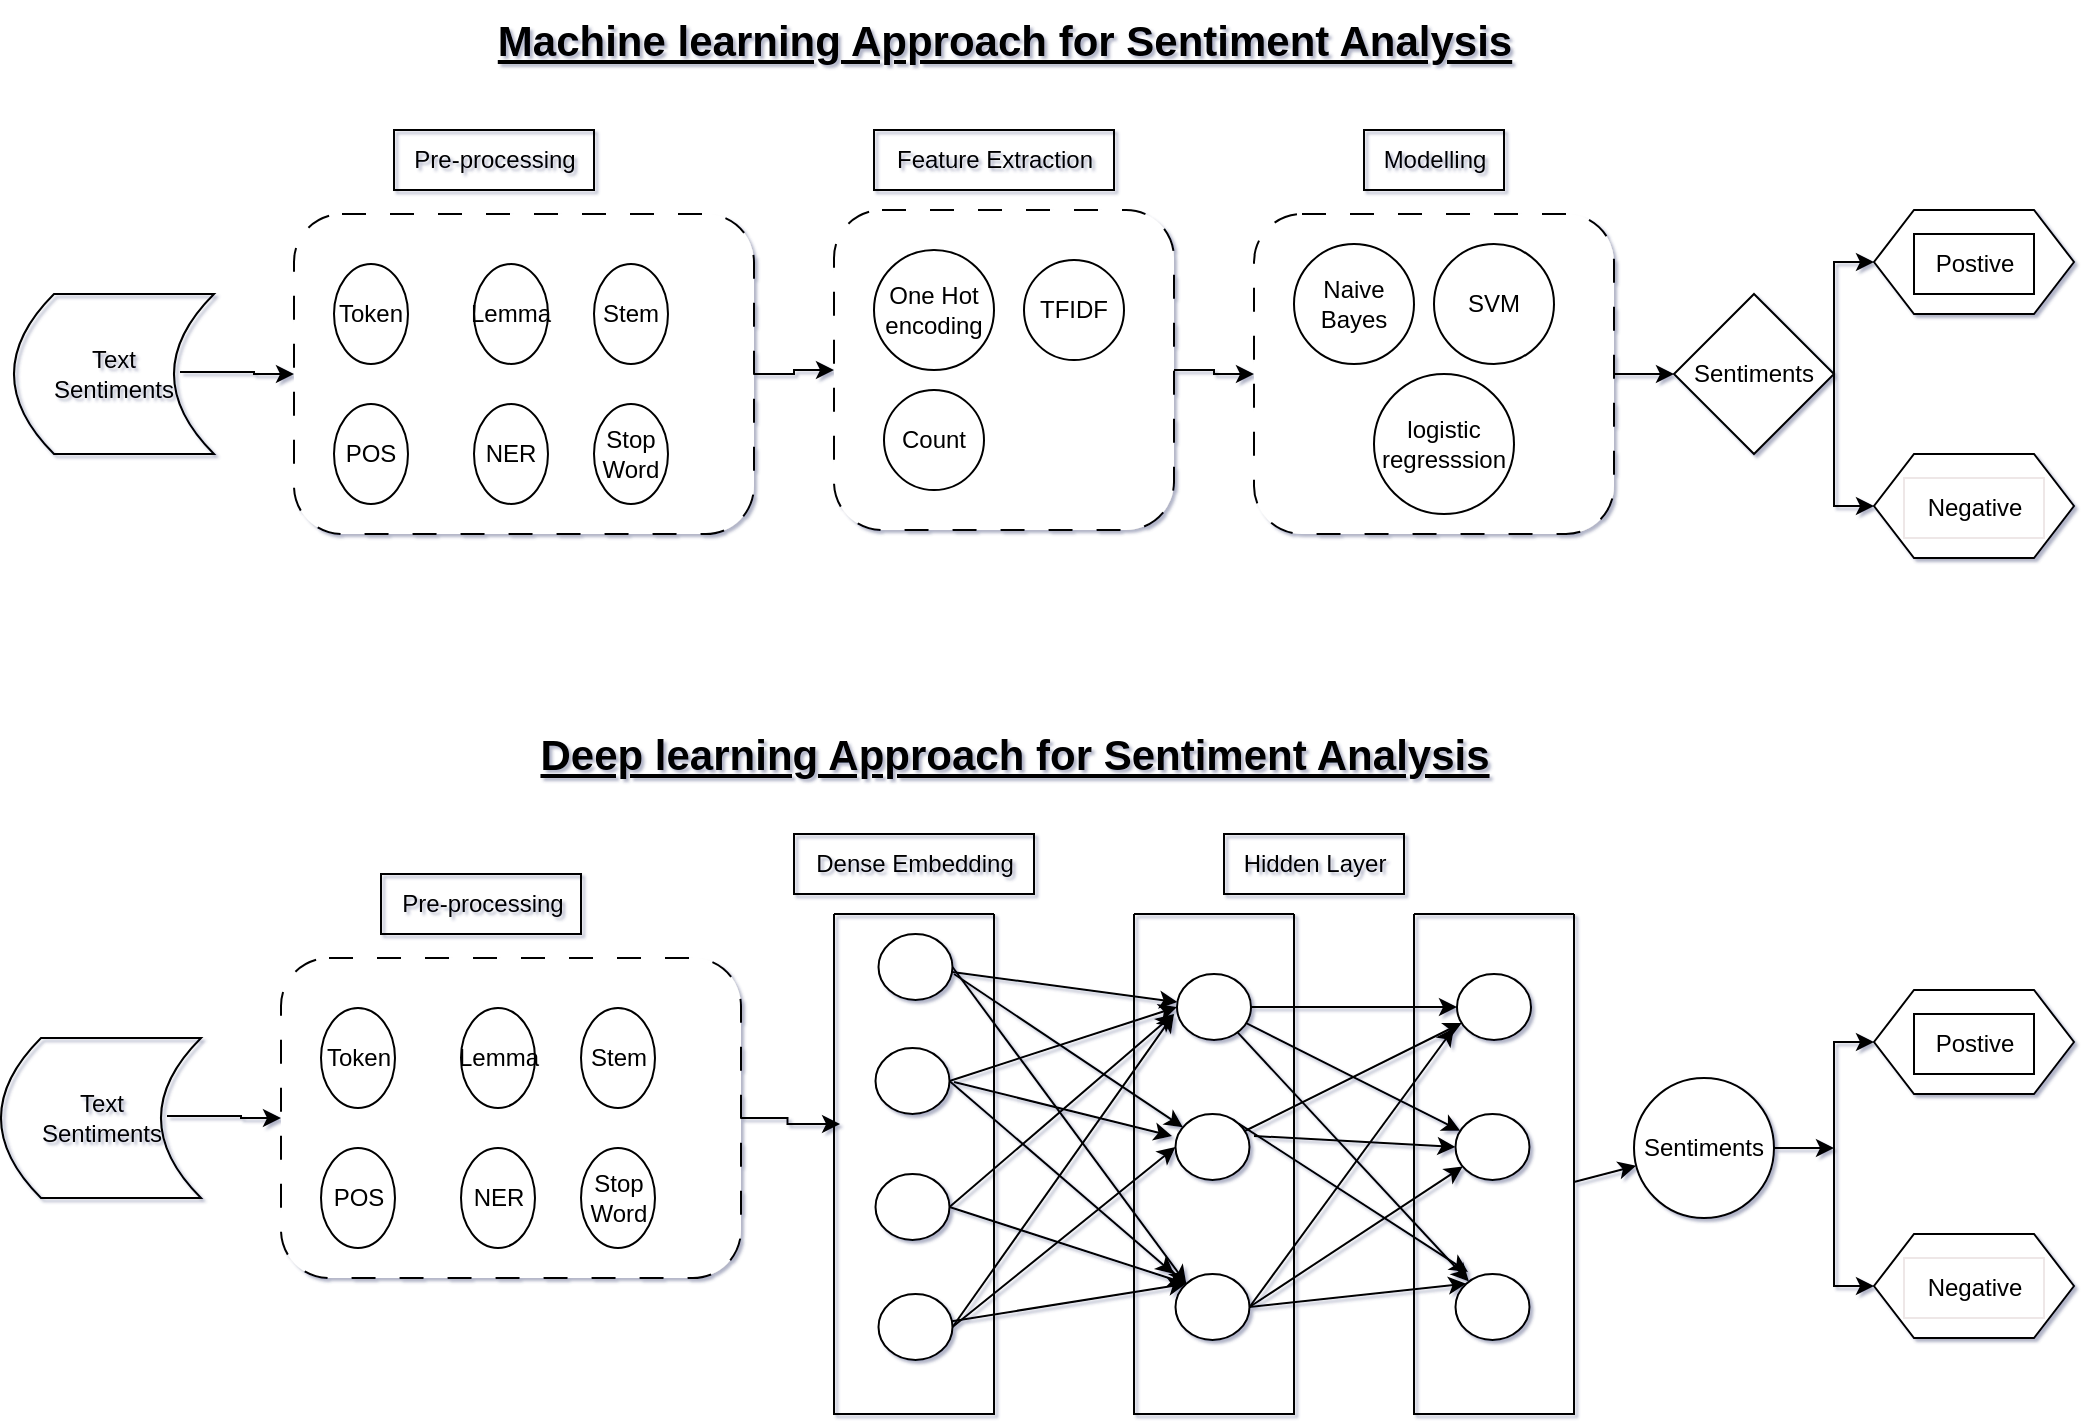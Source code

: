 <mxfile version="24.0.7" type="github" pages="3">
  <diagram id="yPxyJZ8AM_hMuL3Unpa9" name="complex gitflow">
    <mxGraphModel dx="1386" dy="785" grid="1" gridSize="1000" guides="1" tooltips="1" connect="1" arrows="1" fold="1" page="1" pageScale="1" pageWidth="1100" pageHeight="850" background="#FFFFFF" math="0" shadow="1">
      <root>
        <mxCell id="0" />
        <mxCell id="1" parent="0" />
        <mxCell id="4QupIb8iLS8ZjlGMn9zY-9" style="edgeStyle=orthogonalEdgeStyle;rounded=0;hachureGap=4;orthogonalLoop=1;jettySize=auto;html=1;exitX=0.83;exitY=0.488;exitDx=0;exitDy=0;entryX=0;entryY=0.5;entryDx=0;entryDy=0;exitPerimeter=0;" parent="1" source="zV0c77pq8J_n4XPMc49B-2" target="zV0c77pq8J_n4XPMc49B-3" edge="1">
          <mxGeometry relative="1" as="geometry" />
        </mxCell>
        <mxCell id="zV0c77pq8J_n4XPMc49B-2" value="Text &lt;br&gt;Sentiments" style="shape=dataStorage;whiteSpace=wrap;html=1;fixedSize=1;gradientColor=none;fillColor=none;strokeColor=#000000;" parent="1" vertex="1">
          <mxGeometry x="30" y="160" width="100" height="80" as="geometry" />
        </mxCell>
        <mxCell id="4QupIb8iLS8ZjlGMn9zY-8" style="edgeStyle=orthogonalEdgeStyle;rounded=0;hachureGap=4;orthogonalLoop=1;jettySize=auto;html=1;" parent="1" source="zV0c77pq8J_n4XPMc49B-3" target="zV0c77pq8J_n4XPMc49B-13" edge="1">
          <mxGeometry relative="1" as="geometry" />
        </mxCell>
        <mxCell id="zV0c77pq8J_n4XPMc49B-3" value="" style="rounded=1;whiteSpace=wrap;html=1;dashed=1;dashPattern=12 12;strokeColor=#000000;" parent="1" vertex="1">
          <mxGeometry x="170" y="120" width="230" height="160" as="geometry" />
        </mxCell>
        <mxCell id="zV0c77pq8J_n4XPMc49B-4" value="Token" style="ellipse;whiteSpace=wrap;html=1;aspect=fixed;strokeColor=#000000;" parent="1" vertex="1">
          <mxGeometry x="190" y="145" width="37" height="50" as="geometry" />
        </mxCell>
        <mxCell id="zV0c77pq8J_n4XPMc49B-5" value="Lemma" style="ellipse;whiteSpace=wrap;html=1;aspect=fixed;strokeColor=#000000;" parent="1" vertex="1">
          <mxGeometry x="260" y="145" width="37" height="50" as="geometry" />
        </mxCell>
        <mxCell id="zV0c77pq8J_n4XPMc49B-6" value="Stem" style="ellipse;whiteSpace=wrap;html=1;aspect=fixed;strokeColor=#000000;" parent="1" vertex="1">
          <mxGeometry x="320" y="145" width="37" height="50" as="geometry" />
        </mxCell>
        <mxCell id="zV0c77pq8J_n4XPMc49B-7" value="POS" style="ellipse;whiteSpace=wrap;html=1;aspect=fixed;strokeColor=#000000;" parent="1" vertex="1">
          <mxGeometry x="190" y="215" width="37" height="50" as="geometry" />
        </mxCell>
        <mxCell id="zV0c77pq8J_n4XPMc49B-8" value="NER" style="ellipse;whiteSpace=wrap;html=1;aspect=fixed;strokeColor=#000000;" parent="1" vertex="1">
          <mxGeometry x="260" y="215" width="37" height="50" as="geometry" />
        </mxCell>
        <mxCell id="zV0c77pq8J_n4XPMc49B-9" value="Stop Word" style="ellipse;whiteSpace=wrap;html=1;aspect=fixed;strokeColor=#000000;" parent="1" vertex="1">
          <mxGeometry x="320" y="215" width="37" height="50" as="geometry" />
        </mxCell>
        <mxCell id="zV0c77pq8J_n4XPMc49B-10" value="Pre-processing" style="text;html=1;align=center;verticalAlign=middle;resizable=0;points=[];autosize=1;strokeColor=#000000;fillColor=none;" parent="1" vertex="1">
          <mxGeometry x="220" y="78" width="100" height="30" as="geometry" />
        </mxCell>
        <mxCell id="4QupIb8iLS8ZjlGMn9zY-10" style="edgeStyle=orthogonalEdgeStyle;rounded=0;hachureGap=4;orthogonalLoop=1;jettySize=auto;html=1;entryX=0;entryY=0.5;entryDx=0;entryDy=0;" parent="1" source="zV0c77pq8J_n4XPMc49B-13" target="zV0c77pq8J_n4XPMc49B-22" edge="1">
          <mxGeometry relative="1" as="geometry" />
        </mxCell>
        <mxCell id="zV0c77pq8J_n4XPMc49B-13" value="" style="rounded=1;whiteSpace=wrap;html=1;dashed=1;dashPattern=12 12;strokeColor=#000000;" parent="1" vertex="1">
          <mxGeometry x="440" y="118" width="170" height="160" as="geometry" />
        </mxCell>
        <mxCell id="zV0c77pq8J_n4XPMc49B-14" value="One Hot encoding" style="ellipse;whiteSpace=wrap;html=1;aspect=fixed;strokeColor=#000000;" parent="1" vertex="1">
          <mxGeometry x="460" y="138" width="60" height="60" as="geometry" />
        </mxCell>
        <mxCell id="zV0c77pq8J_n4XPMc49B-16" value="TFIDF" style="ellipse;whiteSpace=wrap;html=1;aspect=fixed;strokeColor=#000000;" parent="1" vertex="1">
          <mxGeometry x="535" y="143" width="50" height="50" as="geometry" />
        </mxCell>
        <mxCell id="zV0c77pq8J_n4XPMc49B-18" value="Count" style="ellipse;whiteSpace=wrap;html=1;aspect=fixed;strokeColor=#000000;" parent="1" vertex="1">
          <mxGeometry x="465" y="208" width="50" height="50" as="geometry" />
        </mxCell>
        <mxCell id="zV0c77pq8J_n4XPMc49B-20" value="Feature Extraction" style="text;html=1;align=center;verticalAlign=middle;resizable=0;points=[];autosize=1;strokeColor=#000000;fillColor=none;" parent="1" vertex="1">
          <mxGeometry x="460" y="78" width="120" height="30" as="geometry" />
        </mxCell>
        <mxCell id="4QupIb8iLS8ZjlGMn9zY-11" style="edgeStyle=orthogonalEdgeStyle;rounded=0;hachureGap=4;orthogonalLoop=1;jettySize=auto;html=1;entryX=0;entryY=0.5;entryDx=0;entryDy=0;" parent="1" source="zV0c77pq8J_n4XPMc49B-22" target="zV0c77pq8J_n4XPMc49B-27" edge="1">
          <mxGeometry relative="1" as="geometry" />
        </mxCell>
        <mxCell id="zV0c77pq8J_n4XPMc49B-22" value="" style="rounded=1;whiteSpace=wrap;html=1;dashed=1;dashPattern=12 12;strokeColor=#000000;" parent="1" vertex="1">
          <mxGeometry x="650" y="120" width="180" height="160" as="geometry" />
        </mxCell>
        <mxCell id="zV0c77pq8J_n4XPMc49B-23" value="Modelling" style="text;html=1;align=center;verticalAlign=middle;resizable=0;points=[];autosize=1;strokeColor=#000000;fillColor=none;" parent="1" vertex="1">
          <mxGeometry x="705" y="78" width="70" height="30" as="geometry" />
        </mxCell>
        <mxCell id="zV0c77pq8J_n4XPMc49B-24" value="Naive Bayes" style="ellipse;whiteSpace=wrap;html=1;aspect=fixed;strokeColor=#000000;" parent="1" vertex="1">
          <mxGeometry x="670" y="135" width="60" height="60" as="geometry" />
        </mxCell>
        <mxCell id="zV0c77pq8J_n4XPMc49B-25" value="SVM" style="ellipse;whiteSpace=wrap;html=1;aspect=fixed;strokeColor=#000000;" parent="1" vertex="1">
          <mxGeometry x="740" y="135" width="60" height="60" as="geometry" />
        </mxCell>
        <mxCell id="zV0c77pq8J_n4XPMc49B-26" value="logistic regresssion" style="ellipse;whiteSpace=wrap;html=1;aspect=fixed;strokeColor=#000000;" parent="1" vertex="1">
          <mxGeometry x="710" y="200" width="70" height="70" as="geometry" />
        </mxCell>
        <mxCell id="4QupIb8iLS8ZjlGMn9zY-12" style="edgeStyle=orthogonalEdgeStyle;rounded=0;hachureGap=4;orthogonalLoop=1;jettySize=auto;html=1;exitX=1;exitY=0.5;exitDx=0;exitDy=0;entryX=0;entryY=0.5;entryDx=0;entryDy=0;" parent="1" source="zV0c77pq8J_n4XPMc49B-27" target="zV0c77pq8J_n4XPMc49B-29" edge="1">
          <mxGeometry relative="1" as="geometry">
            <Array as="points">
              <mxPoint x="940" y="144" />
            </Array>
          </mxGeometry>
        </mxCell>
        <mxCell id="4QupIb8iLS8ZjlGMn9zY-14" style="edgeStyle=orthogonalEdgeStyle;rounded=0;hachureGap=4;orthogonalLoop=1;jettySize=auto;html=1;exitX=1;exitY=0.5;exitDx=0;exitDy=0;entryX=0;entryY=0.5;entryDx=0;entryDy=0;" parent="1" source="zV0c77pq8J_n4XPMc49B-27" target="zV0c77pq8J_n4XPMc49B-33" edge="1">
          <mxGeometry relative="1" as="geometry">
            <Array as="points">
              <mxPoint x="940" y="266" />
            </Array>
          </mxGeometry>
        </mxCell>
        <mxCell id="zV0c77pq8J_n4XPMc49B-27" value="Sentiments" style="rhombus;whiteSpace=wrap;html=1;strokeColor=#000000;" parent="1" vertex="1">
          <mxGeometry x="860" y="160" width="80" height="80" as="geometry" />
        </mxCell>
        <mxCell id="zV0c77pq8J_n4XPMc49B-29" value="" style="shape=hexagon;perimeter=hexagonPerimeter2;whiteSpace=wrap;html=1;fixedSize=1;strokeColor=#000000;" parent="1" vertex="1">
          <mxGeometry x="960" y="118" width="100" height="52" as="geometry" />
        </mxCell>
        <mxCell id="zV0c77pq8J_n4XPMc49B-28" value="Postive" style="text;html=1;align=center;verticalAlign=middle;resizable=0;points=[];autosize=1;strokeColor=#000000;fillColor=none;" parent="1" vertex="1">
          <mxGeometry x="980" y="130" width="60" height="30" as="geometry" />
        </mxCell>
        <mxCell id="zV0c77pq8J_n4XPMc49B-33" value="" style="shape=hexagon;perimeter=hexagonPerimeter2;whiteSpace=wrap;html=1;fixedSize=1;strokeColor=#000000;" parent="1" vertex="1">
          <mxGeometry x="960" y="240" width="100" height="52" as="geometry" />
        </mxCell>
        <mxCell id="zV0c77pq8J_n4XPMc49B-34" value="Negative" style="text;html=1;align=center;verticalAlign=middle;resizable=0;points=[];autosize=1;strokeColor=#eee7e7;fillColor=none;" parent="1" vertex="1">
          <mxGeometry x="975" y="252" width="70" height="30" as="geometry" />
        </mxCell>
        <mxCell id="4QupIb8iLS8ZjlGMn9zY-15" value="&lt;font style=&quot;font-size: 21px;&quot;&gt;&lt;u&gt;&lt;b&gt;Machine learning Approach for Sentiment Analysis&lt;/b&gt;&lt;/u&gt;&lt;/font&gt;" style="text;html=1;align=center;verticalAlign=middle;resizable=0;points=[];autosize=1;strokeColor=none;fillColor=none;" parent="1" vertex="1">
          <mxGeometry x="260" y="13" width="530" height="40" as="geometry" />
        </mxCell>
        <mxCell id="4QupIb8iLS8ZjlGMn9zY-16" style="edgeStyle=orthogonalEdgeStyle;rounded=0;hachureGap=4;orthogonalLoop=1;jettySize=auto;html=1;exitX=0.83;exitY=0.488;exitDx=0;exitDy=0;entryX=0;entryY=0.5;entryDx=0;entryDy=0;exitPerimeter=0;" parent="1" source="4QupIb8iLS8ZjlGMn9zY-17" target="4QupIb8iLS8ZjlGMn9zY-18" edge="1">
          <mxGeometry relative="1" as="geometry" />
        </mxCell>
        <mxCell id="4QupIb8iLS8ZjlGMn9zY-17" value="Text &lt;br&gt;Sentiments" style="shape=dataStorage;whiteSpace=wrap;html=1;fixedSize=1;gradientColor=none;fillColor=none;strokeColor=#000000;" parent="1" vertex="1">
          <mxGeometry x="23.5" y="532" width="100" height="80" as="geometry" />
        </mxCell>
        <mxCell id="4QupIb8iLS8ZjlGMn9zY-18" value="" style="rounded=1;whiteSpace=wrap;html=1;dashed=1;dashPattern=12 12;strokeColor=#000000;" parent="1" vertex="1">
          <mxGeometry x="163.5" y="492" width="230" height="160" as="geometry" />
        </mxCell>
        <mxCell id="4QupIb8iLS8ZjlGMn9zY-19" value="Token" style="ellipse;whiteSpace=wrap;html=1;aspect=fixed;strokeColor=#000000;" parent="1" vertex="1">
          <mxGeometry x="183.5" y="517" width="37" height="50" as="geometry" />
        </mxCell>
        <mxCell id="4QupIb8iLS8ZjlGMn9zY-20" value="Lemma" style="ellipse;whiteSpace=wrap;html=1;aspect=fixed;strokeColor=#000000;" parent="1" vertex="1">
          <mxGeometry x="253.5" y="517" width="37" height="50" as="geometry" />
        </mxCell>
        <mxCell id="4QupIb8iLS8ZjlGMn9zY-21" value="Stem" style="ellipse;whiteSpace=wrap;html=1;aspect=fixed;strokeColor=#000000;" parent="1" vertex="1">
          <mxGeometry x="313.5" y="517" width="37" height="50" as="geometry" />
        </mxCell>
        <mxCell id="4QupIb8iLS8ZjlGMn9zY-22" value="POS" style="ellipse;whiteSpace=wrap;html=1;aspect=fixed;strokeColor=#000000;" parent="1" vertex="1">
          <mxGeometry x="183.5" y="587" width="37" height="50" as="geometry" />
        </mxCell>
        <mxCell id="4QupIb8iLS8ZjlGMn9zY-23" value="NER" style="ellipse;whiteSpace=wrap;html=1;aspect=fixed;strokeColor=#000000;" parent="1" vertex="1">
          <mxGeometry x="253.5" y="587" width="37" height="50" as="geometry" />
        </mxCell>
        <mxCell id="4QupIb8iLS8ZjlGMn9zY-24" value="Stop Word" style="ellipse;whiteSpace=wrap;html=1;aspect=fixed;strokeColor=#000000;" parent="1" vertex="1">
          <mxGeometry x="313.5" y="587" width="37" height="50" as="geometry" />
        </mxCell>
        <mxCell id="4QupIb8iLS8ZjlGMn9zY-25" value="Pre-processing" style="text;html=1;align=center;verticalAlign=middle;resizable=0;points=[];autosize=1;strokeColor=#000000;fillColor=none;" parent="1" vertex="1">
          <mxGeometry x="213.5" y="450" width="100" height="30" as="geometry" />
        </mxCell>
        <mxCell id="4QupIb8iLS8ZjlGMn9zY-26" value="&lt;font style=&quot;font-size: 21px;&quot;&gt;&lt;u&gt;&lt;b&gt;Deep learning Approach for Sentiment Analysis&lt;/b&gt;&lt;/u&gt;&lt;/font&gt;" style="text;html=1;align=center;verticalAlign=middle;resizable=0;points=[];autosize=1;strokeColor=none;fillColor=none;" parent="1" vertex="1">
          <mxGeometry x="280" y="370" width="500" height="40" as="geometry" />
        </mxCell>
        <mxCell id="4QupIb8iLS8ZjlGMn9zY-29" value="" style="swimlane;startSize=0;hachureGap=4;" parent="1" vertex="1">
          <mxGeometry x="440" y="470" width="80" height="250" as="geometry" />
        </mxCell>
        <mxCell id="4QupIb8iLS8ZjlGMn9zY-31" value="" style="ellipse;whiteSpace=wrap;html=1;aspect=fixed;" parent="4QupIb8iLS8ZjlGMn9zY-29" vertex="1">
          <mxGeometry x="22.25" y="10" width="37" height="33" as="geometry" />
        </mxCell>
        <mxCell id="4QupIb8iLS8ZjlGMn9zY-33" value="" style="ellipse;whiteSpace=wrap;html=1;aspect=fixed;" parent="4QupIb8iLS8ZjlGMn9zY-29" vertex="1">
          <mxGeometry x="20.75" y="67" width="37" height="33" as="geometry" />
        </mxCell>
        <mxCell id="4QupIb8iLS8ZjlGMn9zY-34" value="" style="ellipse;whiteSpace=wrap;html=1;aspect=fixed;" parent="4QupIb8iLS8ZjlGMn9zY-29" vertex="1">
          <mxGeometry x="20.75" y="130" width="37" height="33" as="geometry" />
        </mxCell>
        <mxCell id="4QupIb8iLS8ZjlGMn9zY-35" value="" style="ellipse;whiteSpace=wrap;html=1;aspect=fixed;" parent="4QupIb8iLS8ZjlGMn9zY-29" vertex="1">
          <mxGeometry x="22.25" y="190" width="37" height="33" as="geometry" />
        </mxCell>
        <mxCell id="4QupIb8iLS8ZjlGMn9zY-37" value="" style="swimlane;startSize=0;hachureGap=4;" parent="1" vertex="1">
          <mxGeometry x="590" y="470" width="80" height="250" as="geometry" />
        </mxCell>
        <mxCell id="4QupIb8iLS8ZjlGMn9zY-38" value="" style="ellipse;whiteSpace=wrap;html=1;aspect=fixed;" parent="4QupIb8iLS8ZjlGMn9zY-37" vertex="1">
          <mxGeometry x="21.5" y="30" width="37" height="33" as="geometry" />
        </mxCell>
        <mxCell id="4QupIb8iLS8ZjlGMn9zY-39" value="" style="ellipse;whiteSpace=wrap;html=1;aspect=fixed;" parent="4QupIb8iLS8ZjlGMn9zY-37" vertex="1">
          <mxGeometry x="20.75" y="100" width="37" height="33" as="geometry" />
        </mxCell>
        <mxCell id="4QupIb8iLS8ZjlGMn9zY-40" value="" style="ellipse;whiteSpace=wrap;html=1;aspect=fixed;" parent="4QupIb8iLS8ZjlGMn9zY-37" vertex="1">
          <mxGeometry x="20.75" y="180" width="37" height="33" as="geometry" />
        </mxCell>
        <mxCell id="4QupIb8iLS8ZjlGMn9zY-43" value="" style="swimlane;startSize=0;hachureGap=4;" parent="1" vertex="1">
          <mxGeometry x="730" y="470" width="80" height="250" as="geometry" />
        </mxCell>
        <mxCell id="4QupIb8iLS8ZjlGMn9zY-44" value="" style="ellipse;whiteSpace=wrap;html=1;aspect=fixed;" parent="4QupIb8iLS8ZjlGMn9zY-43" vertex="1">
          <mxGeometry x="21.5" y="30" width="37" height="33" as="geometry" />
        </mxCell>
        <mxCell id="4QupIb8iLS8ZjlGMn9zY-45" value="" style="ellipse;whiteSpace=wrap;html=1;aspect=fixed;" parent="4QupIb8iLS8ZjlGMn9zY-43" vertex="1">
          <mxGeometry x="20.75" y="100" width="37" height="33" as="geometry" />
        </mxCell>
        <mxCell id="4QupIb8iLS8ZjlGMn9zY-46" value="" style="ellipse;whiteSpace=wrap;html=1;aspect=fixed;" parent="4QupIb8iLS8ZjlGMn9zY-43" vertex="1">
          <mxGeometry x="20.75" y="180" width="37" height="33" as="geometry" />
        </mxCell>
        <mxCell id="4QupIb8iLS8ZjlGMn9zY-47" style="edgeStyle=orthogonalEdgeStyle;rounded=0;hachureGap=4;orthogonalLoop=1;jettySize=auto;html=1;exitX=1;exitY=0.5;exitDx=0;exitDy=0;entryX=0;entryY=0.5;entryDx=0;entryDy=0;" parent="1" target="4QupIb8iLS8ZjlGMn9zY-51" edge="1">
          <mxGeometry relative="1" as="geometry">
            <Array as="points">
              <mxPoint x="940" y="534" />
            </Array>
            <mxPoint x="940" y="590" as="sourcePoint" />
          </mxGeometry>
        </mxCell>
        <mxCell id="4QupIb8iLS8ZjlGMn9zY-49" style="edgeStyle=orthogonalEdgeStyle;rounded=0;hachureGap=4;orthogonalLoop=1;jettySize=auto;html=1;exitX=1;exitY=0.5;exitDx=0;exitDy=0;entryX=0;entryY=0.5;entryDx=0;entryDy=0;" parent="1" target="4QupIb8iLS8ZjlGMn9zY-55" edge="1">
          <mxGeometry relative="1" as="geometry">
            <Array as="points">
              <mxPoint x="940" y="656" />
            </Array>
            <mxPoint x="940" y="590" as="sourcePoint" />
          </mxGeometry>
        </mxCell>
        <mxCell id="4QupIb8iLS8ZjlGMn9zY-51" value="" style="shape=hexagon;perimeter=hexagonPerimeter2;whiteSpace=wrap;html=1;fixedSize=1;strokeColor=#000000;" parent="1" vertex="1">
          <mxGeometry x="960" y="508" width="100" height="52" as="geometry" />
        </mxCell>
        <mxCell id="4QupIb8iLS8ZjlGMn9zY-52" value="Postive" style="text;html=1;align=center;verticalAlign=middle;resizable=0;points=[];autosize=1;strokeColor=#000000;fillColor=none;" parent="1" vertex="1">
          <mxGeometry x="980" y="520" width="60" height="30" as="geometry" />
        </mxCell>
        <mxCell id="4QupIb8iLS8ZjlGMn9zY-55" value="" style="shape=hexagon;perimeter=hexagonPerimeter2;whiteSpace=wrap;html=1;fixedSize=1;strokeColor=#000000;" parent="1" vertex="1">
          <mxGeometry x="960" y="630" width="100" height="52" as="geometry" />
        </mxCell>
        <mxCell id="4QupIb8iLS8ZjlGMn9zY-56" value="Negative" style="text;html=1;align=center;verticalAlign=middle;resizable=0;points=[];autosize=1;strokeColor=#eee7e7;fillColor=none;" parent="1" vertex="1">
          <mxGeometry x="975" y="642" width="70" height="30" as="geometry" />
        </mxCell>
        <mxCell id="4QupIb8iLS8ZjlGMn9zY-57" style="edgeStyle=orthogonalEdgeStyle;rounded=0;hachureGap=4;orthogonalLoop=1;jettySize=auto;html=1;entryX=0.038;entryY=0.42;entryDx=0;entryDy=0;entryPerimeter=0;" parent="1" source="4QupIb8iLS8ZjlGMn9zY-18" target="4QupIb8iLS8ZjlGMn9zY-29" edge="1">
          <mxGeometry relative="1" as="geometry" />
        </mxCell>
        <mxCell id="4QupIb8iLS8ZjlGMn9zY-60" value="" style="endArrow=classic;html=1;rounded=0;hachureGap=4;" parent="1" source="4QupIb8iLS8ZjlGMn9zY-31" target="4QupIb8iLS8ZjlGMn9zY-38" edge="1">
          <mxGeometry width="50" height="50" relative="1" as="geometry">
            <mxPoint x="650" y="430" as="sourcePoint" />
            <mxPoint x="700" y="380" as="targetPoint" />
          </mxGeometry>
        </mxCell>
        <mxCell id="4QupIb8iLS8ZjlGMn9zY-61" value="" style="endArrow=classic;html=1;rounded=0;hachureGap=4;" parent="1" target="4QupIb8iLS8ZjlGMn9zY-39" edge="1">
          <mxGeometry width="50" height="50" relative="1" as="geometry">
            <mxPoint x="500" y="500" as="sourcePoint" />
            <mxPoint x="622" y="524" as="targetPoint" />
          </mxGeometry>
        </mxCell>
        <mxCell id="4QupIb8iLS8ZjlGMn9zY-62" value="" style="endArrow=classic;html=1;rounded=0;hachureGap=4;exitX=1;exitY=0.5;exitDx=0;exitDy=0;entryX=0;entryY=0;entryDx=0;entryDy=0;" parent="1" source="4QupIb8iLS8ZjlGMn9zY-31" target="4QupIb8iLS8ZjlGMn9zY-40" edge="1">
          <mxGeometry width="50" height="50" relative="1" as="geometry">
            <mxPoint x="519" y="519" as="sourcePoint" />
            <mxPoint x="632" y="534" as="targetPoint" />
          </mxGeometry>
        </mxCell>
        <mxCell id="4QupIb8iLS8ZjlGMn9zY-63" value="" style="endArrow=classic;html=1;rounded=0;hachureGap=4;exitX=1;exitY=0.5;exitDx=0;exitDy=0;entryX=0;entryY=0.5;entryDx=0;entryDy=0;" parent="1" source="4QupIb8iLS8ZjlGMn9zY-33" target="4QupIb8iLS8ZjlGMn9zY-38" edge="1">
          <mxGeometry width="50" height="50" relative="1" as="geometry">
            <mxPoint x="529" y="529" as="sourcePoint" />
            <mxPoint x="642" y="544" as="targetPoint" />
          </mxGeometry>
        </mxCell>
        <mxCell id="4QupIb8iLS8ZjlGMn9zY-64" value="" style="endArrow=classic;html=1;rounded=0;hachureGap=4;entryX=-0.047;entryY=0.333;entryDx=0;entryDy=0;entryPerimeter=0;" parent="1" target="4QupIb8iLS8ZjlGMn9zY-39" edge="1">
          <mxGeometry width="50" height="50" relative="1" as="geometry">
            <mxPoint x="500" y="554" as="sourcePoint" />
            <mxPoint x="652" y="554" as="targetPoint" />
          </mxGeometry>
        </mxCell>
        <mxCell id="4QupIb8iLS8ZjlGMn9zY-65" value="" style="endArrow=classic;html=1;rounded=0;hachureGap=4;exitX=1;exitY=0.5;exitDx=0;exitDy=0;" parent="1" source="4QupIb8iLS8ZjlGMn9zY-33" edge="1">
          <mxGeometry width="50" height="50" relative="1" as="geometry">
            <mxPoint x="549" y="549" as="sourcePoint" />
            <mxPoint x="610" y="650" as="targetPoint" />
          </mxGeometry>
        </mxCell>
        <mxCell id="4QupIb8iLS8ZjlGMn9zY-66" value="" style="endArrow=classic;html=1;rounded=0;hachureGap=4;exitX=1;exitY=0.5;exitDx=0;exitDy=0;" parent="1" source="4QupIb8iLS8ZjlGMn9zY-34" edge="1">
          <mxGeometry width="50" height="50" relative="1" as="geometry">
            <mxPoint x="559" y="559" as="sourcePoint" />
            <mxPoint x="610" y="520" as="targetPoint" />
          </mxGeometry>
        </mxCell>
        <mxCell id="4QupIb8iLS8ZjlGMn9zY-67" value="" style="endArrow=classic;html=1;rounded=0;hachureGap=4;exitX=1;exitY=0.5;exitDx=0;exitDy=0;entryX=0;entryY=0;entryDx=0;entryDy=0;" parent="1" source="4QupIb8iLS8ZjlGMn9zY-34" target="4QupIb8iLS8ZjlGMn9zY-40" edge="1">
          <mxGeometry width="50" height="50" relative="1" as="geometry">
            <mxPoint x="569" y="569" as="sourcePoint" />
            <mxPoint x="682" y="584" as="targetPoint" />
          </mxGeometry>
        </mxCell>
        <mxCell id="4QupIb8iLS8ZjlGMn9zY-68" value="" style="endArrow=classic;html=1;rounded=0;hachureGap=4;exitX=1;exitY=0.5;exitDx=0;exitDy=0;" parent="1" source="4QupIb8iLS8ZjlGMn9zY-35" edge="1">
          <mxGeometry width="50" height="50" relative="1" as="geometry">
            <mxPoint x="579" y="579" as="sourcePoint" />
            <mxPoint x="610" y="520" as="targetPoint" />
          </mxGeometry>
        </mxCell>
        <mxCell id="4QupIb8iLS8ZjlGMn9zY-69" value="" style="endArrow=classic;html=1;rounded=0;hachureGap=4;exitX=1;exitY=0.5;exitDx=0;exitDy=0;entryX=0;entryY=0.5;entryDx=0;entryDy=0;" parent="1" source="4QupIb8iLS8ZjlGMn9zY-35" target="4QupIb8iLS8ZjlGMn9zY-39" edge="1">
          <mxGeometry width="50" height="50" relative="1" as="geometry">
            <mxPoint x="589" y="589" as="sourcePoint" />
            <mxPoint x="702" y="604" as="targetPoint" />
          </mxGeometry>
        </mxCell>
        <mxCell id="4QupIb8iLS8ZjlGMn9zY-70" value="" style="endArrow=classic;html=1;rounded=0;hachureGap=4;entryX=0;entryY=0;entryDx=0;entryDy=0;" parent="1" source="4QupIb8iLS8ZjlGMn9zY-35" target="4QupIb8iLS8ZjlGMn9zY-40" edge="1">
          <mxGeometry width="50" height="50" relative="1" as="geometry">
            <mxPoint x="599" y="599" as="sourcePoint" />
            <mxPoint x="712" y="614" as="targetPoint" />
          </mxGeometry>
        </mxCell>
        <mxCell id="4QupIb8iLS8ZjlGMn9zY-71" value="" style="endArrow=classic;html=1;rounded=0;hachureGap=4;exitX=1;exitY=0.5;exitDx=0;exitDy=0;entryX=0;entryY=0.5;entryDx=0;entryDy=0;" parent="1" source="4QupIb8iLS8ZjlGMn9zY-38" target="4QupIb8iLS8ZjlGMn9zY-44" edge="1">
          <mxGeometry width="50" height="50" relative="1" as="geometry">
            <mxPoint x="609" y="609" as="sourcePoint" />
            <mxPoint x="722" y="624" as="targetPoint" />
          </mxGeometry>
        </mxCell>
        <mxCell id="4QupIb8iLS8ZjlGMn9zY-73" value="" style="endArrow=classic;html=1;rounded=0;hachureGap=4;" parent="1" source="4QupIb8iLS8ZjlGMn9zY-38" target="4QupIb8iLS8ZjlGMn9zY-45" edge="1">
          <mxGeometry width="50" height="50" relative="1" as="geometry">
            <mxPoint x="659" y="527" as="sourcePoint" />
            <mxPoint x="762" y="527" as="targetPoint" />
          </mxGeometry>
        </mxCell>
        <mxCell id="4QupIb8iLS8ZjlGMn9zY-74" value="" style="endArrow=classic;html=1;rounded=0;hachureGap=4;" parent="1" source="4QupIb8iLS8ZjlGMn9zY-38" target="4QupIb8iLS8ZjlGMn9zY-46" edge="1">
          <mxGeometry width="50" height="50" relative="1" as="geometry">
            <mxPoint x="669" y="537" as="sourcePoint" />
            <mxPoint x="772" y="537" as="targetPoint" />
          </mxGeometry>
        </mxCell>
        <mxCell id="4QupIb8iLS8ZjlGMn9zY-75" value="" style="endArrow=classic;html=1;rounded=0;hachureGap=4;" parent="1" source="4QupIb8iLS8ZjlGMn9zY-39" target="4QupIb8iLS8ZjlGMn9zY-44" edge="1">
          <mxGeometry width="50" height="50" relative="1" as="geometry">
            <mxPoint x="679" y="547" as="sourcePoint" />
            <mxPoint x="782" y="547" as="targetPoint" />
          </mxGeometry>
        </mxCell>
        <mxCell id="4QupIb8iLS8ZjlGMn9zY-76" value="" style="endArrow=classic;html=1;rounded=0;hachureGap=4;exitX=1.061;exitY=0.333;exitDx=0;exitDy=0;entryX=0;entryY=0.5;entryDx=0;entryDy=0;exitPerimeter=0;" parent="1" source="4QupIb8iLS8ZjlGMn9zY-39" target="4QupIb8iLS8ZjlGMn9zY-45" edge="1">
          <mxGeometry width="50" height="50" relative="1" as="geometry">
            <mxPoint x="689" y="557" as="sourcePoint" />
            <mxPoint x="792" y="557" as="targetPoint" />
          </mxGeometry>
        </mxCell>
        <mxCell id="4QupIb8iLS8ZjlGMn9zY-77" value="" style="endArrow=classic;html=1;rounded=0;hachureGap=4;exitX=1;exitY=0;exitDx=0;exitDy=0;entryX=0.169;entryY=-0.03;entryDx=0;entryDy=0;entryPerimeter=0;" parent="1" source="4QupIb8iLS8ZjlGMn9zY-39" target="4QupIb8iLS8ZjlGMn9zY-46" edge="1">
          <mxGeometry width="50" height="50" relative="1" as="geometry">
            <mxPoint x="699" y="567" as="sourcePoint" />
            <mxPoint x="802" y="567" as="targetPoint" />
          </mxGeometry>
        </mxCell>
        <mxCell id="4QupIb8iLS8ZjlGMn9zY-78" value="" style="endArrow=classic;html=1;rounded=0;hachureGap=4;exitX=1;exitY=0.5;exitDx=0;exitDy=0;entryX=-0.041;entryY=0.818;entryDx=0;entryDy=0;entryPerimeter=0;" parent="1" source="4QupIb8iLS8ZjlGMn9zY-40" target="4QupIb8iLS8ZjlGMn9zY-44" edge="1">
          <mxGeometry width="50" height="50" relative="1" as="geometry">
            <mxPoint x="709" y="577" as="sourcePoint" />
            <mxPoint x="812" y="577" as="targetPoint" />
          </mxGeometry>
        </mxCell>
        <mxCell id="4QupIb8iLS8ZjlGMn9zY-79" value="" style="endArrow=classic;html=1;rounded=0;hachureGap=4;exitX=1;exitY=0.5;exitDx=0;exitDy=0;" parent="1" source="4QupIb8iLS8ZjlGMn9zY-40" target="4QupIb8iLS8ZjlGMn9zY-45" edge="1">
          <mxGeometry width="50" height="50" relative="1" as="geometry">
            <mxPoint x="719" y="587" as="sourcePoint" />
            <mxPoint x="822" y="587" as="targetPoint" />
          </mxGeometry>
        </mxCell>
        <mxCell id="4QupIb8iLS8ZjlGMn9zY-80" value="" style="endArrow=classic;html=1;rounded=0;hachureGap=4;exitX=1;exitY=0.5;exitDx=0;exitDy=0;entryX=0;entryY=0;entryDx=0;entryDy=0;" parent="1" source="4QupIb8iLS8ZjlGMn9zY-40" target="4QupIb8iLS8ZjlGMn9zY-46" edge="1">
          <mxGeometry width="50" height="50" relative="1" as="geometry">
            <mxPoint x="729" y="597" as="sourcePoint" />
            <mxPoint x="832" y="597" as="targetPoint" />
          </mxGeometry>
        </mxCell>
        <mxCell id="4QupIb8iLS8ZjlGMn9zY-81" value="Dense Embedding" style="text;html=1;align=center;verticalAlign=middle;resizable=0;points=[];autosize=1;strokeColor=#000000;fillColor=none;" parent="1" vertex="1">
          <mxGeometry x="420" y="430" width="120" height="30" as="geometry" />
        </mxCell>
        <mxCell id="4QupIb8iLS8ZjlGMn9zY-82" value="Hidden Layer" style="text;html=1;align=center;verticalAlign=middle;resizable=0;points=[];autosize=1;strokeColor=#000000;fillColor=none;" parent="1" vertex="1">
          <mxGeometry x="635" y="430" width="90" height="30" as="geometry" />
        </mxCell>
        <mxCell id="4QupIb8iLS8ZjlGMn9zY-83" value="Sentiments" style="ellipse;whiteSpace=wrap;html=1;aspect=fixed;hachureGap=4;" parent="1" vertex="1">
          <mxGeometry x="840" y="552" width="70" height="70" as="geometry" />
        </mxCell>
        <mxCell id="4QupIb8iLS8ZjlGMn9zY-85" value="" style="endArrow=classic;html=1;rounded=0;hachureGap=4;exitX=1;exitY=0.536;exitDx=0;exitDy=0;exitPerimeter=0;" parent="1" source="4QupIb8iLS8ZjlGMn9zY-43" target="4QupIb8iLS8ZjlGMn9zY-83" edge="1">
          <mxGeometry width="50" height="50" relative="1" as="geometry">
            <mxPoint x="650" y="430" as="sourcePoint" />
            <mxPoint x="910" y="360" as="targetPoint" />
          </mxGeometry>
        </mxCell>
        <mxCell id="4QupIb8iLS8ZjlGMn9zY-87" value="" style="endArrow=classic;html=1;rounded=0;hachureGap=4;exitX=1;exitY=0.5;exitDx=0;exitDy=0;" parent="1" source="4QupIb8iLS8ZjlGMn9zY-83" edge="1">
          <mxGeometry width="50" height="50" relative="1" as="geometry">
            <mxPoint x="840" y="661" as="sourcePoint" />
            <mxPoint x="940" y="587" as="targetPoint" />
          </mxGeometry>
        </mxCell>
      </root>
    </mxGraphModel>
  </diagram>
  <diagram id="GAEX_0GhqDLeEFUcpWro" name="Page-2">
    <mxGraphModel dx="1386" dy="785" grid="1" gridSize="10" guides="1" tooltips="1" connect="1" arrows="1" fold="1" page="1" pageScale="1" pageWidth="850" pageHeight="1100" background="#FFFFFF" math="0" shadow="0">
      <root>
        <mxCell id="0" />
        <mxCell id="1" parent="0" />
        <mxCell id="yrI4r9omqiHkCkKJg0OG-7" style="edgeStyle=orthogonalEdgeStyle;rounded=0;orthogonalLoop=1;jettySize=auto;html=1;entryX=0;entryY=0.5;entryDx=0;entryDy=0;" parent="1" source="yrI4r9omqiHkCkKJg0OG-1" target="yrI4r9omqiHkCkKJg0OG-2" edge="1">
          <mxGeometry relative="1" as="geometry" />
        </mxCell>
        <mxCell id="yrI4r9omqiHkCkKJg0OG-1" value="&lt;font style=&quot;font-size: 18px;&quot;&gt;Most Favorite &lt;br&gt;Reward Function&lt;br&gt;&lt;/font&gt;" style="rounded=0;whiteSpace=wrap;html=1;align=center;" parent="1" vertex="1">
          <mxGeometry x="340" y="550" width="175" height="60" as="geometry" />
        </mxCell>
        <mxCell id="yrI4r9omqiHkCkKJg0OG-6" style="edgeStyle=orthogonalEdgeStyle;rounded=0;orthogonalLoop=1;jettySize=auto;html=1;exitX=1;exitY=0.5;exitDx=0;exitDy=0;entryX=1;entryY=0.5;entryDx=0;entryDy=0;" parent="1" source="yrI4r9omqiHkCkKJg0OG-2" target="yrI4r9omqiHkCkKJg0OG-4" edge="1">
          <mxGeometry relative="1" as="geometry" />
        </mxCell>
        <mxCell id="yrI4r9omqiHkCkKJg0OG-2" value="&lt;font style=&quot;font-size: 20px;&quot;&gt;Environment&lt;/font&gt;" style="rounded=0;whiteSpace=wrap;html=1;rotation=-90;" parent="1" vertex="1">
          <mxGeometry x="550" y="340" width="170" height="70" as="geometry" />
        </mxCell>
        <mxCell id="yrI4r9omqiHkCkKJg0OG-4" value="&lt;span style=&quot;font-size: 20px;&quot;&gt;Observation&lt;/span&gt;" style="rounded=0;whiteSpace=wrap;html=1;" parent="1" vertex="1">
          <mxGeometry x="330" y="150" width="175" height="40" as="geometry" />
        </mxCell>
        <mxCell id="yrI4r9omqiHkCkKJg0OG-11" value="" style="rounded=1;whiteSpace=wrap;html=1;dashed=1;dashPattern=12 12;" parent="1" vertex="1">
          <mxGeometry x="30" y="150" width="250" height="460" as="geometry" />
        </mxCell>
        <mxCell id="yrI4r9omqiHkCkKJg0OG-13" style="edgeStyle=orthogonalEdgeStyle;rounded=0;orthogonalLoop=1;jettySize=auto;html=1;entryX=1;entryY=0.5;entryDx=0;entryDy=0;" parent="1" source="yrI4r9omqiHkCkKJg0OG-4" target="yrI4r9omqiHkCkKJg0OG-10" edge="1">
          <mxGeometry relative="1" as="geometry" />
        </mxCell>
        <mxCell id="yrI4r9omqiHkCkKJg0OG-8" value="&lt;font style=&quot;font-size: 20px;&quot;&gt;Reward/Panelty Evaluation&lt;/font&gt;" style="rounded=0;whiteSpace=wrap;html=1;rotation=-90;" parent="1" vertex="1">
          <mxGeometry x="120" y="290" width="170" height="70" as="geometry" />
        </mxCell>
        <mxCell id="yrI4r9omqiHkCkKJg0OG-19" style="edgeStyle=orthogonalEdgeStyle;rounded=0;orthogonalLoop=1;jettySize=auto;html=1;exitX=0.5;exitY=1;exitDx=0;exitDy=0;" parent="1" source="yrI4r9omqiHkCkKJg0OG-9" target="yrI4r9omqiHkCkKJg0OG-1" edge="1">
          <mxGeometry relative="1" as="geometry" />
        </mxCell>
        <mxCell id="yrI4r9omqiHkCkKJg0OG-9" value="&lt;font style=&quot;font-size: 20px;&quot;&gt;Possible Action Set&lt;/font&gt;" style="rounded=0;whiteSpace=wrap;html=1;rotation=-90;" parent="1" vertex="1">
          <mxGeometry x="120" y="480" width="170" height="70" as="geometry" />
        </mxCell>
        <mxCell id="yrI4r9omqiHkCkKJg0OG-17" style="edgeStyle=orthogonalEdgeStyle;rounded=0;orthogonalLoop=1;jettySize=auto;html=1;" parent="1" source="yrI4r9omqiHkCkKJg0OG-10" target="yrI4r9omqiHkCkKJg0OG-8" edge="1">
          <mxGeometry relative="1" as="geometry" />
        </mxCell>
        <mxCell id="yrI4r9omqiHkCkKJg0OG-18" style="edgeStyle=orthogonalEdgeStyle;rounded=0;orthogonalLoop=1;jettySize=auto;html=1;entryX=0.5;entryY=0;entryDx=0;entryDy=0;exitX=0.5;exitY=1;exitDx=0;exitDy=0;" parent="1" source="yrI4r9omqiHkCkKJg0OG-10" target="yrI4r9omqiHkCkKJg0OG-9" edge="1">
          <mxGeometry relative="1" as="geometry">
            <Array as="points">
              <mxPoint x="160" y="385" />
              <mxPoint x="160" y="515" />
            </Array>
          </mxGeometry>
        </mxCell>
        <mxCell id="yrI4r9omqiHkCkKJg0OG-10" value="&lt;font style=&quot;font-size: 20px;&quot;&gt;Q-Function Updating Agent&lt;/font&gt;" style="rounded=0;whiteSpace=wrap;html=1;rotation=-90;" parent="1" vertex="1">
          <mxGeometry x="20" y="350" width="170" height="70" as="geometry" />
        </mxCell>
        <mxCell id="yrI4r9omqiHkCkKJg0OG-16" value="" style="endArrow=classic;startArrow=classic;html=1;rounded=0;exitX=1;exitY=0.5;exitDx=0;exitDy=0;entryX=0;entryY=0.5;entryDx=0;entryDy=0;" parent="1" source="yrI4r9omqiHkCkKJg0OG-9" target="yrI4r9omqiHkCkKJg0OG-8" edge="1">
          <mxGeometry width="50" height="50" relative="1" as="geometry">
            <mxPoint x="392.5" y="410" as="sourcePoint" />
            <mxPoint x="442.5" y="360" as="targetPoint" />
          </mxGeometry>
        </mxCell>
        <mxCell id="yrI4r9omqiHkCkKJg0OG-20" value="Unsupervised Learning&lt;br&gt;Q-Learning" style="text;html=1;align=center;verticalAlign=middle;resizable=0;points=[];autosize=1;strokeColor=none;fillColor=none;fontSize=25;" parent="1" vertex="1">
          <mxGeometry x="287.5" y="310" width="280" height="70" as="geometry" />
        </mxCell>
      </root>
    </mxGraphModel>
  </diagram>
  <diagram id="2Z-Gi1PTiY2sfHAYXkdK" name="Page-3">
    <mxGraphModel dx="2481" dy="924" grid="1" gridSize="10" guides="1" tooltips="1" connect="1" arrows="1" fold="1" page="1" pageScale="1" pageWidth="850" pageHeight="1100" math="0" shadow="0">
      <root>
        <mxCell id="0" />
        <mxCell id="1" parent="0" />
        <mxCell id="tAz-bNix6g-oyxgy7nuP-1" value="Start" style="rounded=1;whiteSpace=wrap;html=1;labelBackgroundColor=none;fillColor=#A8DADC;strokeColor=#457B9D;fontColor=#1D3557;" parent="1" vertex="1">
          <mxGeometry x="40" y="20" width="120" height="60" as="geometry" />
        </mxCell>
        <mxCell id="tAz-bNix6g-oyxgy7nuP-2" value="Stop" style="rounded=1;whiteSpace=wrap;html=1;labelBackgroundColor=none;fillColor=#A8DADC;strokeColor=#457B9D;fontColor=#1D3557;" parent="1" vertex="1">
          <mxGeometry x="330" y="1030" width="120" height="60" as="geometry" />
        </mxCell>
        <mxCell id="tAz-bNix6g-oyxgy7nuP-10" value="" style="rounded=1;whiteSpace=wrap;html=1;" parent="1" vertex="1">
          <mxGeometry x="30" y="127.5" width="360" height="85" as="geometry" />
        </mxCell>
        <mxCell id="tAz-bNix6g-oyxgy7nuP-3" value="Load Stock History Data Set for 1 Year" style="rounded=1;whiteSpace=wrap;html=1;" parent="1" vertex="1">
          <mxGeometry x="220" y="20" width="120" height="60" as="geometry" />
        </mxCell>
        <mxCell id="tAz-bNix6g-oyxgy7nuP-4" value="EDA for Data Explorations" style="rounded=1;whiteSpace=wrap;html=1;" parent="1" vertex="1">
          <mxGeometry x="390" y="20" width="120" height="60" as="geometry" />
        </mxCell>
        <mxCell id="tAz-bNix6g-oyxgy7nuP-5" value="Scaling" style="rounded=1;whiteSpace=wrap;html=1;" parent="1" vertex="1">
          <mxGeometry x="80" y="135" width="120" height="60" as="geometry" />
        </mxCell>
        <mxCell id="tAz-bNix6g-oyxgy7nuP-6" value="Conversions to Data Matrix" style="rounded=1;whiteSpace=wrap;html=1;" parent="1" vertex="1">
          <mxGeometry x="220" y="135" width="120" height="60" as="geometry" />
        </mxCell>
        <mxCell id="tAz-bNix6g-oyxgy7nuP-13" value="" style="rounded=1;whiteSpace=wrap;html=1;" parent="1" vertex="1">
          <mxGeometry x="190" y="480" width="490" height="220" as="geometry" />
        </mxCell>
        <mxCell id="tAz-bNix6g-oyxgy7nuP-14" value="LSTM (128)" style="rounded=1;whiteSpace=wrap;html=1;rotation=90;" parent="1" vertex="1">
          <mxGeometry x="290" y="570" width="120" height="40" as="geometry" />
        </mxCell>
        <mxCell id="tAz-bNix6g-oyxgy7nuP-15" value="LSTM (128)" style="rounded=1;whiteSpace=wrap;html=1;rotation=359;direction=south;" parent="1" vertex="1">
          <mxGeometry x="400" y="530" width="40" height="120" as="geometry" />
        </mxCell>
        <mxCell id="tAz-bNix6g-oyxgy7nuP-16" value="Dense (25)" style="rounded=1;whiteSpace=wrap;html=1;direction=south;" parent="1" vertex="1">
          <mxGeometry x="470" y="530" width="40" height="120" as="geometry" />
        </mxCell>
        <mxCell id="tAz-bNix6g-oyxgy7nuP-17" value="Dense (1)" style="rounded=1;whiteSpace=wrap;html=1;direction=south;" parent="1" vertex="1">
          <mxGeometry x="550" y="530" width="40" height="120" as="geometry" />
        </mxCell>
        <mxCell id="tAz-bNix6g-oyxgy7nuP-18" value="Data Pre-Processing" style="text;html=1;align=center;verticalAlign=middle;resizable=0;points=[];autosize=1;strokeColor=none;fillColor=none;fontColor=#1D3557;" parent="1" vertex="1">
          <mxGeometry x="-25" y="78" width="130" height="30" as="geometry" />
        </mxCell>
        <mxCell id="tAz-bNix6g-oyxgy7nuP-20" value="Environment&lt;br&gt;Stock Market" style="rounded=1;whiteSpace=wrap;html=1;" parent="1" vertex="1">
          <mxGeometry x="340" y="840" width="120" height="60" as="geometry" />
        </mxCell>
        <mxCell id="tAz-bNix6g-oyxgy7nuP-22" value="Prediction" style="text;html=1;align=center;verticalAlign=middle;resizable=0;points=[];autosize=1;strokeColor=none;fillColor=none;fontColor=#1D3557;" parent="1" vertex="1">
          <mxGeometry x="280" y="710" width="80" height="30" as="geometry" />
        </mxCell>
        <mxCell id="tAz-bNix6g-oyxgy7nuP-25" value="Model Building and Training (Agent : Trader )" style="text;html=1;align=center;verticalAlign=middle;resizable=0;points=[];autosize=1;strokeColor=none;fillColor=none;fontColor=#1D3557;" parent="1" vertex="1">
          <mxGeometry x="70" y="450" width="260" height="30" as="geometry" />
        </mxCell>
        <mxCell id="tAz-bNix6g-oyxgy7nuP-26" value="Twitter Data" style="rounded=1;whiteSpace=wrap;html=1;strokeColor=#457B9D;fontColor=#1D3557;fillColor=#A8DADC;" parent="1" vertex="1">
          <mxGeometry x="677" width="120" height="60" as="geometry" />
        </mxCell>
        <mxCell id="tAz-bNix6g-oyxgy7nuP-27" value="Sentiment Information Classifier&lt;br&gt;(VADER&amp;lt; SentiWordNEt" style="rounded=1;whiteSpace=wrap;html=1;strokeColor=#457B9D;fontColor=#1D3557;fillColor=#A8DADC;" parent="1" vertex="1">
          <mxGeometry x="440" y="195" width="120" height="60" as="geometry" />
        </mxCell>
        <mxCell id="tAz-bNix6g-oyxgy7nuP-29" value="" style="endArrow=classic;html=1;rounded=1;strokeColor=#457B9D;fontColor=#1D3557;fillColor=#A8DADC;exitX=0.5;exitY=1;exitDx=0;exitDy=0;entryX=0.5;entryY=0;entryDx=0;entryDy=0;" parent="1" source="tAz-bNix6g-oyxgy7nuP-4" edge="1" target="tAz-bNix6g-oyxgy7nuP-10">
          <mxGeometry width="50" height="50" relative="1" as="geometry">
            <mxPoint x="400" y="360" as="sourcePoint" />
            <mxPoint x="450" y="100" as="targetPoint" />
          </mxGeometry>
        </mxCell>
        <mxCell id="tAz-bNix6g-oyxgy7nuP-30" value="" style="endArrow=classic;html=1;rounded=1;strokeColor=#457B9D;fontColor=#1D3557;fillColor=#A8DADC;entryX=0;entryY=0.5;entryDx=0;entryDy=0;" parent="1" source="tAz-bNix6g-oyxgy7nuP-39" target="tAz-bNix6g-oyxgy7nuP-13" edge="1">
          <mxGeometry width="50" height="50" relative="1" as="geometry">
            <mxPoint x="160" y="870" as="sourcePoint" />
            <mxPoint x="450" y="680" as="targetPoint" />
            <Array as="points">
              <mxPoint y="870" />
              <mxPoint y="590" />
            </Array>
          </mxGeometry>
        </mxCell>
        <mxCell id="tAz-bNix6g-oyxgy7nuP-31" value="" style="endArrow=classic;html=1;rounded=1;strokeColor=#457B9D;fontColor=#1D3557;fillColor=#A8DADC;entryX=0.435;entryY=1.014;entryDx=0;entryDy=0;entryPerimeter=0;" parent="1" source="tAz-bNix6g-oyxgy7nuP-33" target="tAz-bNix6g-oyxgy7nuP-13" edge="1">
          <mxGeometry width="50" height="50" relative="1" as="geometry">
            <mxPoint x="350" y="880" as="sourcePoint" />
            <mxPoint x="200" y="600" as="targetPoint" />
            <Array as="points" />
          </mxGeometry>
        </mxCell>
        <mxCell id="tAz-bNix6g-oyxgy7nuP-32" value="Observed State S(t) (Stock Price)" style="text;html=1;align=center;verticalAlign=middle;resizable=0;points=[];autosize=1;strokeColor=none;fillColor=none;fontColor=#1D3557;" parent="1" vertex="1">
          <mxGeometry x="-60" y="558" width="200" height="30" as="geometry" />
        </mxCell>
        <mxCell id="tAz-bNix6g-oyxgy7nuP-33" value="Reward (t) (Profit/Loss)" style="text;html=1;align=center;verticalAlign=middle;resizable=0;points=[];autosize=1;strokeColor=#666666;fillColor=#f5f5f5;fontColor=#333333;" parent="1" vertex="1">
          <mxGeometry x="340" y="740" width="150" height="30" as="geometry" />
        </mxCell>
        <mxCell id="tAz-bNix6g-oyxgy7nuP-35" value="" style="endArrow=classic;html=1;rounded=1;strokeColor=#457B9D;fontColor=#1D3557;fillColor=#A8DADC;exitX=1.002;exitY=0.4;exitDx=0;exitDy=0;exitPerimeter=0;entryX=1;entryY=0.5;entryDx=0;entryDy=0;" parent="1" source="tAz-bNix6g-oyxgy7nuP-13" target="tAz-bNix6g-oyxgy7nuP-20" edge="1">
          <mxGeometry width="50" height="50" relative="1" as="geometry">
            <mxPoint x="400" y="730" as="sourcePoint" />
            <mxPoint x="490" y="840" as="targetPoint" />
            <Array as="points">
              <mxPoint x="780" y="570" />
              <mxPoint x="770" y="870" />
            </Array>
          </mxGeometry>
        </mxCell>
        <mxCell id="tAz-bNix6g-oyxgy7nuP-36" value="Action (t) (Buy/Sell/Hold)" style="text;html=1;align=center;verticalAlign=middle;resizable=0;points=[];autosize=1;strokeColor=none;fillColor=none;fontColor=#1D3557;" parent="1" vertex="1">
          <mxGeometry x="695" y="740" width="150" height="30" as="geometry" />
        </mxCell>
        <mxCell id="tAz-bNix6g-oyxgy7nuP-37" value="State S" style="rounded=1;whiteSpace=wrap;html=1;" parent="1" vertex="1">
          <mxGeometry x="200" y="570" width="80" height="40" as="geometry" />
        </mxCell>
        <mxCell id="tAz-bNix6g-oyxgy7nuP-38" value="" style="endArrow=none;dashed=1;html=1;dashPattern=1 3;strokeWidth=2;rounded=1;strokeColor=#457B9D;fontColor=#1D3557;fillColor=#A8DADC;" parent="1" edge="1">
          <mxGeometry width="50" height="50" relative="1" as="geometry">
            <mxPoint x="160" y="900" as="sourcePoint" />
            <mxPoint x="160" y="840" as="targetPoint" />
          </mxGeometry>
        </mxCell>
        <mxCell id="tAz-bNix6g-oyxgy7nuP-39" value="State S(t+1) (Stock Price)" style="text;html=1;align=center;verticalAlign=middle;resizable=0;points=[];autosize=1;fillColor=#f5f5f5;fontColor=#333333;strokeColor=#666666;" parent="1" vertex="1">
          <mxGeometry x="160" y="855" width="160" height="30" as="geometry" />
        </mxCell>
        <mxCell id="tAz-bNix6g-oyxgy7nuP-40" value="" style="endArrow=classic;html=1;rounded=1;strokeColor=#457B9D;fontColor=#1D3557;fillColor=#A8DADC;exitX=0;exitY=0.5;exitDx=0;exitDy=0;entryX=0.994;entryY=0.833;entryDx=0;entryDy=0;entryPerimeter=0;" parent="1" source="tAz-bNix6g-oyxgy7nuP-20" target="tAz-bNix6g-oyxgy7nuP-39" edge="1">
          <mxGeometry width="50" height="50" relative="1" as="geometry">
            <mxPoint x="400" y="680" as="sourcePoint" />
            <mxPoint x="160" y="870" as="targetPoint" />
          </mxGeometry>
        </mxCell>
        <mxCell id="tAz-bNix6g-oyxgy7nuP-42" value="" style="endArrow=classic;html=1;rounded=1;strokeColor=#457B9D;fontColor=#1D3557;fillColor=#A8DADC;exitX=0.5;exitY=0;exitDx=0;exitDy=0;entryX=0.435;entryY=1.014;entryDx=0;entryDy=0;entryPerimeter=0;" parent="1" source="tAz-bNix6g-oyxgy7nuP-20" target="tAz-bNix6g-oyxgy7nuP-41" edge="1">
          <mxGeometry width="50" height="50" relative="1" as="geometry">
            <mxPoint x="400" y="840" as="sourcePoint" />
            <mxPoint x="403" y="703" as="targetPoint" />
            <Array as="points" />
          </mxGeometry>
        </mxCell>
        <mxCell id="tAz-bNix6g-oyxgy7nuP-41" value="Reward (t+1) (Profit/Loss)" style="text;html=1;align=center;verticalAlign=middle;resizable=0;points=[];autosize=1;strokeColor=#666666;fillColor=#f5f5f5;fontColor=#333333;" parent="1" vertex="1">
          <mxGeometry x="330" y="790" width="160" height="30" as="geometry" />
        </mxCell>
        <mxCell id="tAz-bNix6g-oyxgy7nuP-43" value="" style="endArrow=classic;html=1;rounded=1;strokeColor=#457B9D;fontColor=#1D3557;fillColor=#A8DADC;" parent="1" edge="1">
          <mxGeometry width="50" height="50" relative="1" as="geometry">
            <mxPoint x="400" y="680" as="sourcePoint" />
            <mxPoint x="450" y="630" as="targetPoint" />
          </mxGeometry>
        </mxCell>
        <mxCell id="tAz-bNix6g-oyxgy7nuP-44" value="" style="endArrow=classic;html=1;rounded=1;strokeColor=#457B9D;fontColor=#1D3557;fillColor=#A8DADC;entryX=0.493;entryY=1;entryDx=0;entryDy=0;entryPerimeter=0;" parent="1" source="tAz-bNix6g-oyxgy7nuP-41" target="tAz-bNix6g-oyxgy7nuP-33" edge="1">
          <mxGeometry width="50" height="50" relative="1" as="geometry">
            <mxPoint x="160" y="810" as="sourcePoint" />
            <mxPoint x="210" y="760" as="targetPoint" />
          </mxGeometry>
        </mxCell>
        <mxCell id="tAz-bNix6g-oyxgy7nuP-45" value="" style="rounded=0;whiteSpace=wrap;html=1;strokeColor=#457B9D;fontColor=#1D3557;fillColor=#A8DADC;direction=south;" parent="1" vertex="1">
          <mxGeometry x="-220" y="560" width="80" height="330" as="geometry" />
        </mxCell>
        <mxCell id="tAz-bNix6g-oyxgy7nuP-46" value="Q Learning" style="rounded=1;whiteSpace=wrap;html=1;strokeColor=#457B9D;fontColor=#1D3557;fillColor=#A8DADC;direction=south;" parent="1" vertex="1">
          <mxGeometry x="-210" y="735" width="60" height="120" as="geometry" />
        </mxCell>
        <mxCell id="tAz-bNix6g-oyxgy7nuP-47" value="Deep-Q Learning" style="rounded=1;whiteSpace=wrap;html=1;strokeColor=#457B9D;fontColor=#1D3557;fillColor=#A8DADC;direction=south;" parent="1" vertex="1">
          <mxGeometry x="-210" y="580" width="60" height="120" as="geometry" />
        </mxCell>
        <mxCell id="tAz-bNix6g-oyxgy7nuP-48" value="" style="rounded=0;whiteSpace=wrap;html=1;strokeColor=#457B9D;fontColor=#1D3557;fillColor=#A8DADC;direction=south;" parent="1" vertex="1">
          <mxGeometry x="-130" y="560" width="80" height="330" as="geometry" />
        </mxCell>
        <mxCell id="tAz-bNix6g-oyxgy7nuP-49" value="A2C" style="rounded=1;whiteSpace=wrap;html=1;strokeColor=#457B9D;fontColor=#1D3557;fillColor=#A8DADC;direction=south;" parent="1" vertex="1">
          <mxGeometry x="-120" y="580" width="60" height="50" as="geometry" />
        </mxCell>
        <mxCell id="tAz-bNix6g-oyxgy7nuP-50" value="DDGP" style="rounded=1;whiteSpace=wrap;html=1;strokeColor=#457B9D;fontColor=#1D3557;fillColor=#A8DADC;direction=south;" parent="1" vertex="1">
          <mxGeometry x="-120" y="650" width="60" height="50" as="geometry" />
        </mxCell>
        <mxCell id="tAz-bNix6g-oyxgy7nuP-51" value="SAC" style="rounded=1;whiteSpace=wrap;html=1;strokeColor=#457B9D;fontColor=#1D3557;fillColor=#A8DADC;direction=south;" parent="1" vertex="1">
          <mxGeometry x="-120" y="720" width="60" height="50" as="geometry" />
        </mxCell>
        <mxCell id="vua8EI2Wnbsg2Yytbcvj-1" value="" style="rounded=1;whiteSpace=wrap;html=1;dashed=1;dashPattern=12 12;strokeColor=#000000;" vertex="1" parent="1">
          <mxGeometry x="610" y="120" width="230" height="160" as="geometry" />
        </mxCell>
        <mxCell id="vua8EI2Wnbsg2Yytbcvj-2" value="Token" style="ellipse;whiteSpace=wrap;html=1;aspect=fixed;strokeColor=#000000;" vertex="1" parent="1">
          <mxGeometry x="630" y="145" width="37" height="50" as="geometry" />
        </mxCell>
        <mxCell id="vua8EI2Wnbsg2Yytbcvj-3" value="Lemma" style="ellipse;whiteSpace=wrap;html=1;aspect=fixed;strokeColor=#000000;" vertex="1" parent="1">
          <mxGeometry x="700" y="145" width="37" height="50" as="geometry" />
        </mxCell>
        <mxCell id="vua8EI2Wnbsg2Yytbcvj-4" value="Stem" style="ellipse;whiteSpace=wrap;html=1;aspect=fixed;strokeColor=#000000;" vertex="1" parent="1">
          <mxGeometry x="760" y="145" width="37" height="50" as="geometry" />
        </mxCell>
        <mxCell id="vua8EI2Wnbsg2Yytbcvj-5" value="POS" style="ellipse;whiteSpace=wrap;html=1;aspect=fixed;strokeColor=#000000;" vertex="1" parent="1">
          <mxGeometry x="630" y="215" width="37" height="50" as="geometry" />
        </mxCell>
        <mxCell id="vua8EI2Wnbsg2Yytbcvj-6" value="NER" style="ellipse;whiteSpace=wrap;html=1;aspect=fixed;strokeColor=#000000;" vertex="1" parent="1">
          <mxGeometry x="700" y="215" width="37" height="50" as="geometry" />
        </mxCell>
        <mxCell id="vua8EI2Wnbsg2Yytbcvj-7" value="Stop Word" style="ellipse;whiteSpace=wrap;html=1;aspect=fixed;strokeColor=#000000;" vertex="1" parent="1">
          <mxGeometry x="760" y="215" width="37" height="50" as="geometry" />
        </mxCell>
        <mxCell id="vua8EI2Wnbsg2Yytbcvj-8" value="" style="endArrow=classic;html=1;rounded=0;exitX=0.433;exitY=1.041;exitDx=0;exitDy=0;exitPerimeter=0;" edge="1" parent="1" source="tAz-bNix6g-oyxgy7nuP-26" target="vua8EI2Wnbsg2Yytbcvj-1">
          <mxGeometry width="50" height="50" relative="1" as="geometry">
            <mxPoint x="430" y="440" as="sourcePoint" />
            <mxPoint x="480" y="390" as="targetPoint" />
          </mxGeometry>
        </mxCell>
        <mxCell id="usKj3yUDS_gHlXD6PVLz-1" value="" style="rounded=1;whiteSpace=wrap;html=1;dashed=1;dashPattern=12 12;strokeColor=#000000;" vertex="1" parent="1">
          <mxGeometry x="610" y="310" width="230" height="160" as="geometry" />
        </mxCell>
        <mxCell id="usKj3yUDS_gHlXD6PVLz-2" value="One Hot encoding" style="ellipse;whiteSpace=wrap;html=1;aspect=fixed;strokeColor=#000000;" vertex="1" parent="1">
          <mxGeometry x="630" y="330" width="60" height="60" as="geometry" />
        </mxCell>
        <mxCell id="usKj3yUDS_gHlXD6PVLz-3" value="TFIDF" style="ellipse;whiteSpace=wrap;html=1;aspect=fixed;strokeColor=#000000;" vertex="1" parent="1">
          <mxGeometry x="705" y="335" width="50" height="50" as="geometry" />
        </mxCell>
        <mxCell id="usKj3yUDS_gHlXD6PVLz-4" value="Count" style="ellipse;whiteSpace=wrap;html=1;aspect=fixed;strokeColor=#000000;" vertex="1" parent="1">
          <mxGeometry x="635" y="400" width="50" height="50" as="geometry" />
        </mxCell>
        <mxCell id="usKj3yUDS_gHlXD6PVLz-5" value="" style="endArrow=classic;html=1;rounded=0;exitX=0.5;exitY=1;exitDx=0;exitDy=0;" edge="1" parent="1" source="vua8EI2Wnbsg2Yytbcvj-1" target="usKj3yUDS_gHlXD6PVLz-1">
          <mxGeometry width="50" height="50" relative="1" as="geometry">
            <mxPoint x="430" y="440" as="sourcePoint" />
            <mxPoint x="480" y="390" as="targetPoint" />
          </mxGeometry>
        </mxCell>
        <mxCell id="usKj3yUDS_gHlXD6PVLz-6" value="" style="endArrow=classic;html=1;rounded=0;entryX=1;entryY=0.5;entryDx=0;entryDy=0;" edge="1" parent="1" source="usKj3yUDS_gHlXD6PVLz-1" target="tAz-bNix6g-oyxgy7nuP-27">
          <mxGeometry width="50" height="50" relative="1" as="geometry">
            <mxPoint x="430" y="440" as="sourcePoint" />
            <mxPoint x="480" y="390" as="targetPoint" />
          </mxGeometry>
        </mxCell>
        <mxCell id="usKj3yUDS_gHlXD6PVLz-7" value="Feature Combine" style="rounded=1;whiteSpace=wrap;html=1;" vertex="1" parent="1">
          <mxGeometry x="65" y="340" width="510" height="60" as="geometry" />
        </mxCell>
        <mxCell id="usKj3yUDS_gHlXD6PVLz-8" value="" style="endArrow=classic;html=1;rounded=0;exitX=1;exitY=0.5;exitDx=0;exitDy=0;entryX=0;entryY=0.5;entryDx=0;entryDy=0;" edge="1" parent="1" source="tAz-bNix6g-oyxgy7nuP-3" target="tAz-bNix6g-oyxgy7nuP-4">
          <mxGeometry width="50" height="50" relative="1" as="geometry">
            <mxPoint x="430" y="440" as="sourcePoint" />
            <mxPoint x="480" y="390" as="targetPoint" />
          </mxGeometry>
        </mxCell>
        <mxCell id="usKj3yUDS_gHlXD6PVLz-9" value="" style="endArrow=classic;html=1;rounded=0;exitX=1;exitY=0.5;exitDx=0;exitDy=0;entryX=0;entryY=0.5;entryDx=0;entryDy=0;" edge="1" parent="1" source="tAz-bNix6g-oyxgy7nuP-1" target="tAz-bNix6g-oyxgy7nuP-3">
          <mxGeometry width="50" height="50" relative="1" as="geometry">
            <mxPoint x="430" y="440" as="sourcePoint" />
            <mxPoint x="480" y="390" as="targetPoint" />
          </mxGeometry>
        </mxCell>
        <mxCell id="usKj3yUDS_gHlXD6PVLz-10" value="" style="endArrow=classic;html=1;rounded=0;exitX=0.5;exitY=1;exitDx=0;exitDy=0;" edge="1" parent="1" source="tAz-bNix6g-oyxgy7nuP-10" target="usKj3yUDS_gHlXD6PVLz-7">
          <mxGeometry width="50" height="50" relative="1" as="geometry">
            <mxPoint x="430" y="440" as="sourcePoint" />
            <mxPoint x="480" y="390" as="targetPoint" />
          </mxGeometry>
        </mxCell>
        <mxCell id="usKj3yUDS_gHlXD6PVLz-11" value="" style="endArrow=classic;html=1;rounded=0;exitX=0.5;exitY=1;exitDx=0;exitDy=0;" edge="1" parent="1" source="tAz-bNix6g-oyxgy7nuP-27" target="usKj3yUDS_gHlXD6PVLz-7">
          <mxGeometry width="50" height="50" relative="1" as="geometry">
            <mxPoint x="430" y="440" as="sourcePoint" />
            <mxPoint x="310" y="380" as="targetPoint" />
          </mxGeometry>
        </mxCell>
        <mxCell id="usKj3yUDS_gHlXD6PVLz-12" value="" style="endArrow=classic;html=1;rounded=0;exitX=0.5;exitY=1;exitDx=0;exitDy=0;" edge="1" parent="1" source="usKj3yUDS_gHlXD6PVLz-7" target="tAz-bNix6g-oyxgy7nuP-13">
          <mxGeometry width="50" height="50" relative="1" as="geometry">
            <mxPoint x="430" y="440" as="sourcePoint" />
            <mxPoint x="480" y="390" as="targetPoint" />
          </mxGeometry>
        </mxCell>
      </root>
    </mxGraphModel>
  </diagram>
</mxfile>

